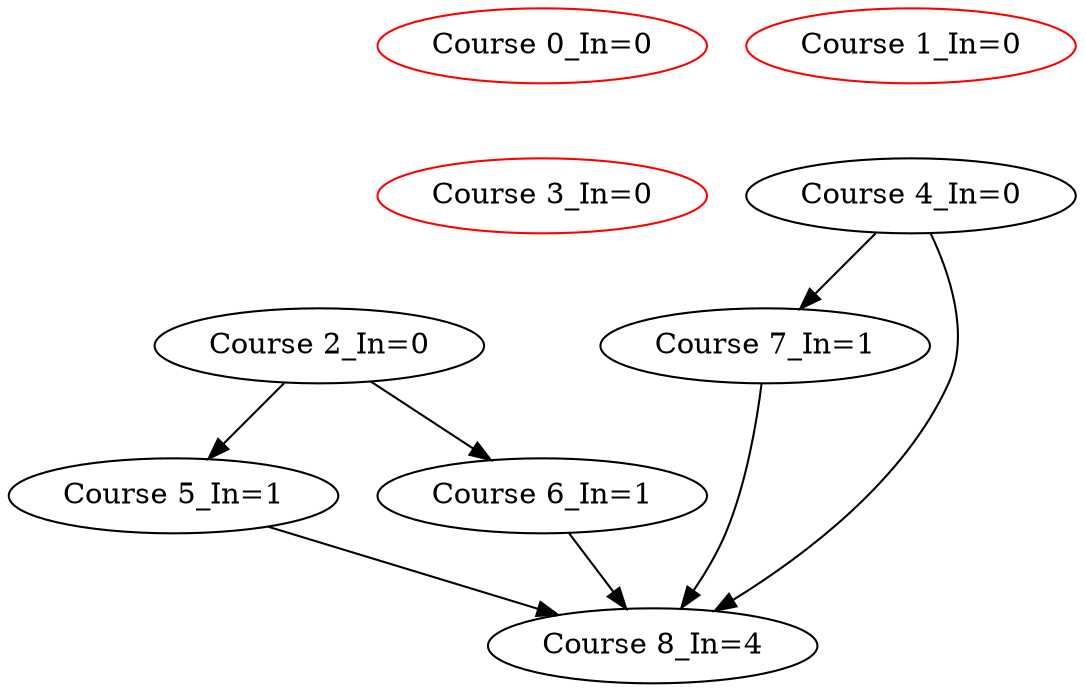 digraph TopologicalSort {
"Course 0_In=0" -> {"Course 2_In=0"} [style=invis]
"Course 0_In=0" -> {"Course 3_In=0"} [style=invis]
"Course 0_In=0" -> {"Course 4_In=0"} [style=invis]
"Course 1_In=0" -> {"Course 3_In=0"} [style=invis]
"Course 1_In=0" -> {"Course 4_In=0"} [style=invis]
"Course 2_In=0" -> {"Course 5_In=1"} 
"Course 2_In=0" -> {"Course 6_In=1"} 
"Course 3_In=0" -> {"Course 2_In=0"} [style=invis]
"Course 3_In=0" -> {"Course 6_In=1"} [style=invis]
"Course 3_In=0" -> {"Course 7_In=1"} [style=invis]
"Course 4_In=0" -> {"Course 7_In=1"} 
"Course 4_In=0" -> {"Course 8_In=4"} 
"Course 5_In=1" -> {"Course 8_In=4"} 
"Course 6_In=1" -> {"Course 8_In=4"} 
"Course 7_In=1" -> {"Course 8_In=4"} 
"Course 0_In=0" [color=red]
"Course 1_In=0" [color=red]
"Course 2_In=0"
"Course 3_In=0" [color=red]
"Course 4_In=0"
"Course 5_In=1"
"Course 6_In=1"
"Course 7_In=1"
"Course 8_In=4"
}
